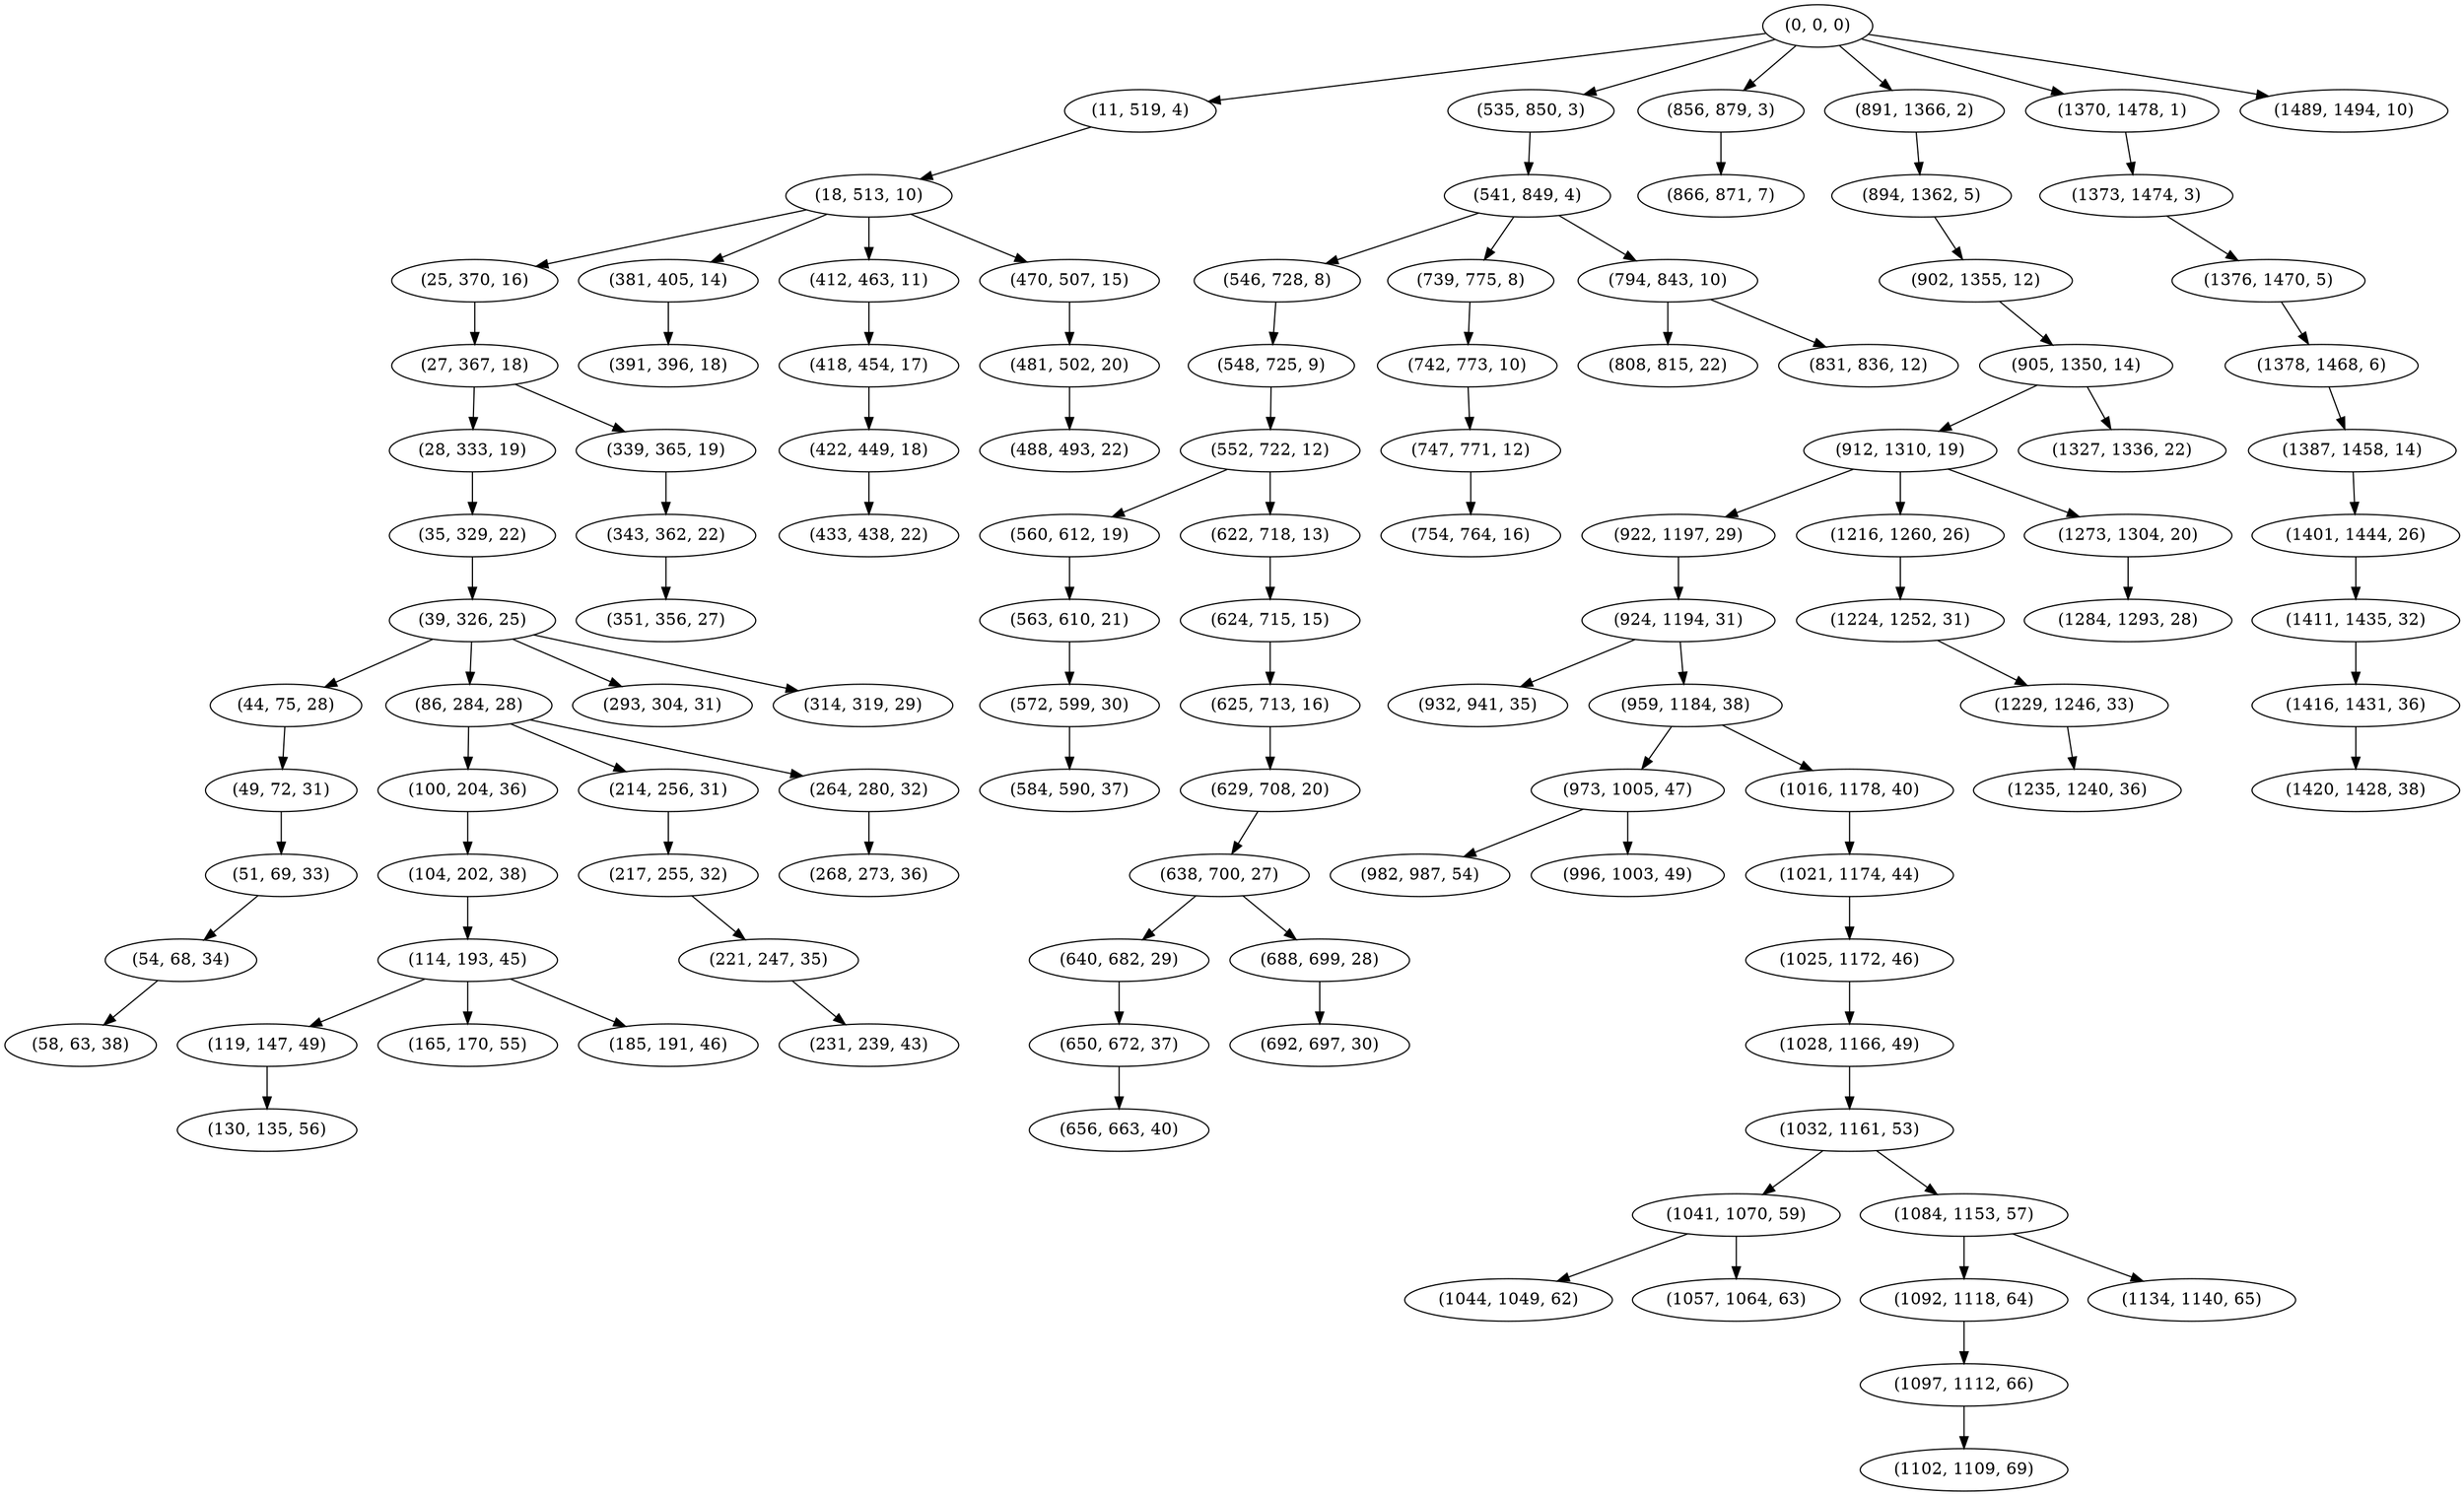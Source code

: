 digraph tree {
    "(0, 0, 0)";
    "(11, 519, 4)";
    "(18, 513, 10)";
    "(25, 370, 16)";
    "(27, 367, 18)";
    "(28, 333, 19)";
    "(35, 329, 22)";
    "(39, 326, 25)";
    "(44, 75, 28)";
    "(49, 72, 31)";
    "(51, 69, 33)";
    "(54, 68, 34)";
    "(58, 63, 38)";
    "(86, 284, 28)";
    "(100, 204, 36)";
    "(104, 202, 38)";
    "(114, 193, 45)";
    "(119, 147, 49)";
    "(130, 135, 56)";
    "(165, 170, 55)";
    "(185, 191, 46)";
    "(214, 256, 31)";
    "(217, 255, 32)";
    "(221, 247, 35)";
    "(231, 239, 43)";
    "(264, 280, 32)";
    "(268, 273, 36)";
    "(293, 304, 31)";
    "(314, 319, 29)";
    "(339, 365, 19)";
    "(343, 362, 22)";
    "(351, 356, 27)";
    "(381, 405, 14)";
    "(391, 396, 18)";
    "(412, 463, 11)";
    "(418, 454, 17)";
    "(422, 449, 18)";
    "(433, 438, 22)";
    "(470, 507, 15)";
    "(481, 502, 20)";
    "(488, 493, 22)";
    "(535, 850, 3)";
    "(541, 849, 4)";
    "(546, 728, 8)";
    "(548, 725, 9)";
    "(552, 722, 12)";
    "(560, 612, 19)";
    "(563, 610, 21)";
    "(572, 599, 30)";
    "(584, 590, 37)";
    "(622, 718, 13)";
    "(624, 715, 15)";
    "(625, 713, 16)";
    "(629, 708, 20)";
    "(638, 700, 27)";
    "(640, 682, 29)";
    "(650, 672, 37)";
    "(656, 663, 40)";
    "(688, 699, 28)";
    "(692, 697, 30)";
    "(739, 775, 8)";
    "(742, 773, 10)";
    "(747, 771, 12)";
    "(754, 764, 16)";
    "(794, 843, 10)";
    "(808, 815, 22)";
    "(831, 836, 12)";
    "(856, 879, 3)";
    "(866, 871, 7)";
    "(891, 1366, 2)";
    "(894, 1362, 5)";
    "(902, 1355, 12)";
    "(905, 1350, 14)";
    "(912, 1310, 19)";
    "(922, 1197, 29)";
    "(924, 1194, 31)";
    "(932, 941, 35)";
    "(959, 1184, 38)";
    "(973, 1005, 47)";
    "(982, 987, 54)";
    "(996, 1003, 49)";
    "(1016, 1178, 40)";
    "(1021, 1174, 44)";
    "(1025, 1172, 46)";
    "(1028, 1166, 49)";
    "(1032, 1161, 53)";
    "(1041, 1070, 59)";
    "(1044, 1049, 62)";
    "(1057, 1064, 63)";
    "(1084, 1153, 57)";
    "(1092, 1118, 64)";
    "(1097, 1112, 66)";
    "(1102, 1109, 69)";
    "(1134, 1140, 65)";
    "(1216, 1260, 26)";
    "(1224, 1252, 31)";
    "(1229, 1246, 33)";
    "(1235, 1240, 36)";
    "(1273, 1304, 20)";
    "(1284, 1293, 28)";
    "(1327, 1336, 22)";
    "(1370, 1478, 1)";
    "(1373, 1474, 3)";
    "(1376, 1470, 5)";
    "(1378, 1468, 6)";
    "(1387, 1458, 14)";
    "(1401, 1444, 26)";
    "(1411, 1435, 32)";
    "(1416, 1431, 36)";
    "(1420, 1428, 38)";
    "(1489, 1494, 10)";
    "(0, 0, 0)" -> "(11, 519, 4)";
    "(0, 0, 0)" -> "(535, 850, 3)";
    "(0, 0, 0)" -> "(856, 879, 3)";
    "(0, 0, 0)" -> "(891, 1366, 2)";
    "(0, 0, 0)" -> "(1370, 1478, 1)";
    "(0, 0, 0)" -> "(1489, 1494, 10)";
    "(11, 519, 4)" -> "(18, 513, 10)";
    "(18, 513, 10)" -> "(25, 370, 16)";
    "(18, 513, 10)" -> "(381, 405, 14)";
    "(18, 513, 10)" -> "(412, 463, 11)";
    "(18, 513, 10)" -> "(470, 507, 15)";
    "(25, 370, 16)" -> "(27, 367, 18)";
    "(27, 367, 18)" -> "(28, 333, 19)";
    "(27, 367, 18)" -> "(339, 365, 19)";
    "(28, 333, 19)" -> "(35, 329, 22)";
    "(35, 329, 22)" -> "(39, 326, 25)";
    "(39, 326, 25)" -> "(44, 75, 28)";
    "(39, 326, 25)" -> "(86, 284, 28)";
    "(39, 326, 25)" -> "(293, 304, 31)";
    "(39, 326, 25)" -> "(314, 319, 29)";
    "(44, 75, 28)" -> "(49, 72, 31)";
    "(49, 72, 31)" -> "(51, 69, 33)";
    "(51, 69, 33)" -> "(54, 68, 34)";
    "(54, 68, 34)" -> "(58, 63, 38)";
    "(86, 284, 28)" -> "(100, 204, 36)";
    "(86, 284, 28)" -> "(214, 256, 31)";
    "(86, 284, 28)" -> "(264, 280, 32)";
    "(100, 204, 36)" -> "(104, 202, 38)";
    "(104, 202, 38)" -> "(114, 193, 45)";
    "(114, 193, 45)" -> "(119, 147, 49)";
    "(114, 193, 45)" -> "(165, 170, 55)";
    "(114, 193, 45)" -> "(185, 191, 46)";
    "(119, 147, 49)" -> "(130, 135, 56)";
    "(214, 256, 31)" -> "(217, 255, 32)";
    "(217, 255, 32)" -> "(221, 247, 35)";
    "(221, 247, 35)" -> "(231, 239, 43)";
    "(264, 280, 32)" -> "(268, 273, 36)";
    "(339, 365, 19)" -> "(343, 362, 22)";
    "(343, 362, 22)" -> "(351, 356, 27)";
    "(381, 405, 14)" -> "(391, 396, 18)";
    "(412, 463, 11)" -> "(418, 454, 17)";
    "(418, 454, 17)" -> "(422, 449, 18)";
    "(422, 449, 18)" -> "(433, 438, 22)";
    "(470, 507, 15)" -> "(481, 502, 20)";
    "(481, 502, 20)" -> "(488, 493, 22)";
    "(535, 850, 3)" -> "(541, 849, 4)";
    "(541, 849, 4)" -> "(546, 728, 8)";
    "(541, 849, 4)" -> "(739, 775, 8)";
    "(541, 849, 4)" -> "(794, 843, 10)";
    "(546, 728, 8)" -> "(548, 725, 9)";
    "(548, 725, 9)" -> "(552, 722, 12)";
    "(552, 722, 12)" -> "(560, 612, 19)";
    "(552, 722, 12)" -> "(622, 718, 13)";
    "(560, 612, 19)" -> "(563, 610, 21)";
    "(563, 610, 21)" -> "(572, 599, 30)";
    "(572, 599, 30)" -> "(584, 590, 37)";
    "(622, 718, 13)" -> "(624, 715, 15)";
    "(624, 715, 15)" -> "(625, 713, 16)";
    "(625, 713, 16)" -> "(629, 708, 20)";
    "(629, 708, 20)" -> "(638, 700, 27)";
    "(638, 700, 27)" -> "(640, 682, 29)";
    "(638, 700, 27)" -> "(688, 699, 28)";
    "(640, 682, 29)" -> "(650, 672, 37)";
    "(650, 672, 37)" -> "(656, 663, 40)";
    "(688, 699, 28)" -> "(692, 697, 30)";
    "(739, 775, 8)" -> "(742, 773, 10)";
    "(742, 773, 10)" -> "(747, 771, 12)";
    "(747, 771, 12)" -> "(754, 764, 16)";
    "(794, 843, 10)" -> "(808, 815, 22)";
    "(794, 843, 10)" -> "(831, 836, 12)";
    "(856, 879, 3)" -> "(866, 871, 7)";
    "(891, 1366, 2)" -> "(894, 1362, 5)";
    "(894, 1362, 5)" -> "(902, 1355, 12)";
    "(902, 1355, 12)" -> "(905, 1350, 14)";
    "(905, 1350, 14)" -> "(912, 1310, 19)";
    "(905, 1350, 14)" -> "(1327, 1336, 22)";
    "(912, 1310, 19)" -> "(922, 1197, 29)";
    "(912, 1310, 19)" -> "(1216, 1260, 26)";
    "(912, 1310, 19)" -> "(1273, 1304, 20)";
    "(922, 1197, 29)" -> "(924, 1194, 31)";
    "(924, 1194, 31)" -> "(932, 941, 35)";
    "(924, 1194, 31)" -> "(959, 1184, 38)";
    "(959, 1184, 38)" -> "(973, 1005, 47)";
    "(959, 1184, 38)" -> "(1016, 1178, 40)";
    "(973, 1005, 47)" -> "(982, 987, 54)";
    "(973, 1005, 47)" -> "(996, 1003, 49)";
    "(1016, 1178, 40)" -> "(1021, 1174, 44)";
    "(1021, 1174, 44)" -> "(1025, 1172, 46)";
    "(1025, 1172, 46)" -> "(1028, 1166, 49)";
    "(1028, 1166, 49)" -> "(1032, 1161, 53)";
    "(1032, 1161, 53)" -> "(1041, 1070, 59)";
    "(1032, 1161, 53)" -> "(1084, 1153, 57)";
    "(1041, 1070, 59)" -> "(1044, 1049, 62)";
    "(1041, 1070, 59)" -> "(1057, 1064, 63)";
    "(1084, 1153, 57)" -> "(1092, 1118, 64)";
    "(1084, 1153, 57)" -> "(1134, 1140, 65)";
    "(1092, 1118, 64)" -> "(1097, 1112, 66)";
    "(1097, 1112, 66)" -> "(1102, 1109, 69)";
    "(1216, 1260, 26)" -> "(1224, 1252, 31)";
    "(1224, 1252, 31)" -> "(1229, 1246, 33)";
    "(1229, 1246, 33)" -> "(1235, 1240, 36)";
    "(1273, 1304, 20)" -> "(1284, 1293, 28)";
    "(1370, 1478, 1)" -> "(1373, 1474, 3)";
    "(1373, 1474, 3)" -> "(1376, 1470, 5)";
    "(1376, 1470, 5)" -> "(1378, 1468, 6)";
    "(1378, 1468, 6)" -> "(1387, 1458, 14)";
    "(1387, 1458, 14)" -> "(1401, 1444, 26)";
    "(1401, 1444, 26)" -> "(1411, 1435, 32)";
    "(1411, 1435, 32)" -> "(1416, 1431, 36)";
    "(1416, 1431, 36)" -> "(1420, 1428, 38)";
}
